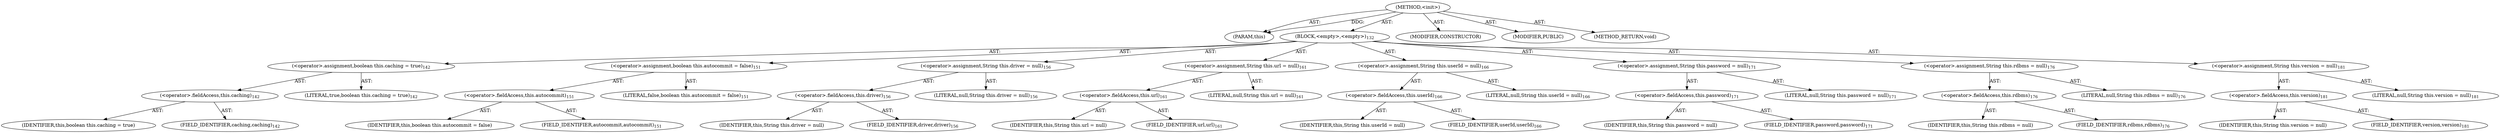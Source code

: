 digraph "&lt;init&gt;" {  
"111669149720" [label = <(METHOD,&lt;init&gt;)> ]
"115964117027" [label = <(PARAM,this)> ]
"25769803836" [label = <(BLOCK,&lt;empty&gt;,&lt;empty&gt;)<SUB>132</SUB>> ]
"30064771293" [label = <(&lt;operator&gt;.assignment,boolean this.caching = true)<SUB>142</SUB>> ]
"30064771294" [label = <(&lt;operator&gt;.fieldAccess,this.caching)<SUB>142</SUB>> ]
"68719476895" [label = <(IDENTIFIER,this,boolean this.caching = true)> ]
"55834574918" [label = <(FIELD_IDENTIFIER,caching,caching)<SUB>142</SUB>> ]
"90194313265" [label = <(LITERAL,true,boolean this.caching = true)<SUB>142</SUB>> ]
"30064771295" [label = <(&lt;operator&gt;.assignment,boolean this.autocommit = false)<SUB>151</SUB>> ]
"30064771296" [label = <(&lt;operator&gt;.fieldAccess,this.autocommit)<SUB>151</SUB>> ]
"68719476896" [label = <(IDENTIFIER,this,boolean this.autocommit = false)> ]
"55834574919" [label = <(FIELD_IDENTIFIER,autocommit,autocommit)<SUB>151</SUB>> ]
"90194313266" [label = <(LITERAL,false,boolean this.autocommit = false)<SUB>151</SUB>> ]
"30064771297" [label = <(&lt;operator&gt;.assignment,String this.driver = null)<SUB>156</SUB>> ]
"30064771298" [label = <(&lt;operator&gt;.fieldAccess,this.driver)<SUB>156</SUB>> ]
"68719476897" [label = <(IDENTIFIER,this,String this.driver = null)> ]
"55834574920" [label = <(FIELD_IDENTIFIER,driver,driver)<SUB>156</SUB>> ]
"90194313267" [label = <(LITERAL,null,String this.driver = null)<SUB>156</SUB>> ]
"30064771299" [label = <(&lt;operator&gt;.assignment,String this.url = null)<SUB>161</SUB>> ]
"30064771300" [label = <(&lt;operator&gt;.fieldAccess,this.url)<SUB>161</SUB>> ]
"68719476898" [label = <(IDENTIFIER,this,String this.url = null)> ]
"55834574921" [label = <(FIELD_IDENTIFIER,url,url)<SUB>161</SUB>> ]
"90194313268" [label = <(LITERAL,null,String this.url = null)<SUB>161</SUB>> ]
"30064771301" [label = <(&lt;operator&gt;.assignment,String this.userId = null)<SUB>166</SUB>> ]
"30064771302" [label = <(&lt;operator&gt;.fieldAccess,this.userId)<SUB>166</SUB>> ]
"68719476899" [label = <(IDENTIFIER,this,String this.userId = null)> ]
"55834574922" [label = <(FIELD_IDENTIFIER,userId,userId)<SUB>166</SUB>> ]
"90194313269" [label = <(LITERAL,null,String this.userId = null)<SUB>166</SUB>> ]
"30064771303" [label = <(&lt;operator&gt;.assignment,String this.password = null)<SUB>171</SUB>> ]
"30064771304" [label = <(&lt;operator&gt;.fieldAccess,this.password)<SUB>171</SUB>> ]
"68719476900" [label = <(IDENTIFIER,this,String this.password = null)> ]
"55834574923" [label = <(FIELD_IDENTIFIER,password,password)<SUB>171</SUB>> ]
"90194313270" [label = <(LITERAL,null,String this.password = null)<SUB>171</SUB>> ]
"30064771305" [label = <(&lt;operator&gt;.assignment,String this.rdbms = null)<SUB>176</SUB>> ]
"30064771306" [label = <(&lt;operator&gt;.fieldAccess,this.rdbms)<SUB>176</SUB>> ]
"68719476901" [label = <(IDENTIFIER,this,String this.rdbms = null)> ]
"55834574924" [label = <(FIELD_IDENTIFIER,rdbms,rdbms)<SUB>176</SUB>> ]
"90194313271" [label = <(LITERAL,null,String this.rdbms = null)<SUB>176</SUB>> ]
"30064771307" [label = <(&lt;operator&gt;.assignment,String this.version = null)<SUB>181</SUB>> ]
"30064771308" [label = <(&lt;operator&gt;.fieldAccess,this.version)<SUB>181</SUB>> ]
"68719476902" [label = <(IDENTIFIER,this,String this.version = null)> ]
"55834574925" [label = <(FIELD_IDENTIFIER,version,version)<SUB>181</SUB>> ]
"90194313272" [label = <(LITERAL,null,String this.version = null)<SUB>181</SUB>> ]
"133143986237" [label = <(MODIFIER,CONSTRUCTOR)> ]
"133143986238" [label = <(MODIFIER,PUBLIC)> ]
"128849018904" [label = <(METHOD_RETURN,void)> ]
  "111669149720" -> "115964117027"  [ label = "AST: "] 
  "111669149720" -> "25769803836"  [ label = "AST: "] 
  "111669149720" -> "133143986237"  [ label = "AST: "] 
  "111669149720" -> "133143986238"  [ label = "AST: "] 
  "111669149720" -> "128849018904"  [ label = "AST: "] 
  "25769803836" -> "30064771293"  [ label = "AST: "] 
  "25769803836" -> "30064771295"  [ label = "AST: "] 
  "25769803836" -> "30064771297"  [ label = "AST: "] 
  "25769803836" -> "30064771299"  [ label = "AST: "] 
  "25769803836" -> "30064771301"  [ label = "AST: "] 
  "25769803836" -> "30064771303"  [ label = "AST: "] 
  "25769803836" -> "30064771305"  [ label = "AST: "] 
  "25769803836" -> "30064771307"  [ label = "AST: "] 
  "30064771293" -> "30064771294"  [ label = "AST: "] 
  "30064771293" -> "90194313265"  [ label = "AST: "] 
  "30064771294" -> "68719476895"  [ label = "AST: "] 
  "30064771294" -> "55834574918"  [ label = "AST: "] 
  "30064771295" -> "30064771296"  [ label = "AST: "] 
  "30064771295" -> "90194313266"  [ label = "AST: "] 
  "30064771296" -> "68719476896"  [ label = "AST: "] 
  "30064771296" -> "55834574919"  [ label = "AST: "] 
  "30064771297" -> "30064771298"  [ label = "AST: "] 
  "30064771297" -> "90194313267"  [ label = "AST: "] 
  "30064771298" -> "68719476897"  [ label = "AST: "] 
  "30064771298" -> "55834574920"  [ label = "AST: "] 
  "30064771299" -> "30064771300"  [ label = "AST: "] 
  "30064771299" -> "90194313268"  [ label = "AST: "] 
  "30064771300" -> "68719476898"  [ label = "AST: "] 
  "30064771300" -> "55834574921"  [ label = "AST: "] 
  "30064771301" -> "30064771302"  [ label = "AST: "] 
  "30064771301" -> "90194313269"  [ label = "AST: "] 
  "30064771302" -> "68719476899"  [ label = "AST: "] 
  "30064771302" -> "55834574922"  [ label = "AST: "] 
  "30064771303" -> "30064771304"  [ label = "AST: "] 
  "30064771303" -> "90194313270"  [ label = "AST: "] 
  "30064771304" -> "68719476900"  [ label = "AST: "] 
  "30064771304" -> "55834574923"  [ label = "AST: "] 
  "30064771305" -> "30064771306"  [ label = "AST: "] 
  "30064771305" -> "90194313271"  [ label = "AST: "] 
  "30064771306" -> "68719476901"  [ label = "AST: "] 
  "30064771306" -> "55834574924"  [ label = "AST: "] 
  "30064771307" -> "30064771308"  [ label = "AST: "] 
  "30064771307" -> "90194313272"  [ label = "AST: "] 
  "30064771308" -> "68719476902"  [ label = "AST: "] 
  "30064771308" -> "55834574925"  [ label = "AST: "] 
  "111669149720" -> "115964117027"  [ label = "DDG: "] 
}
